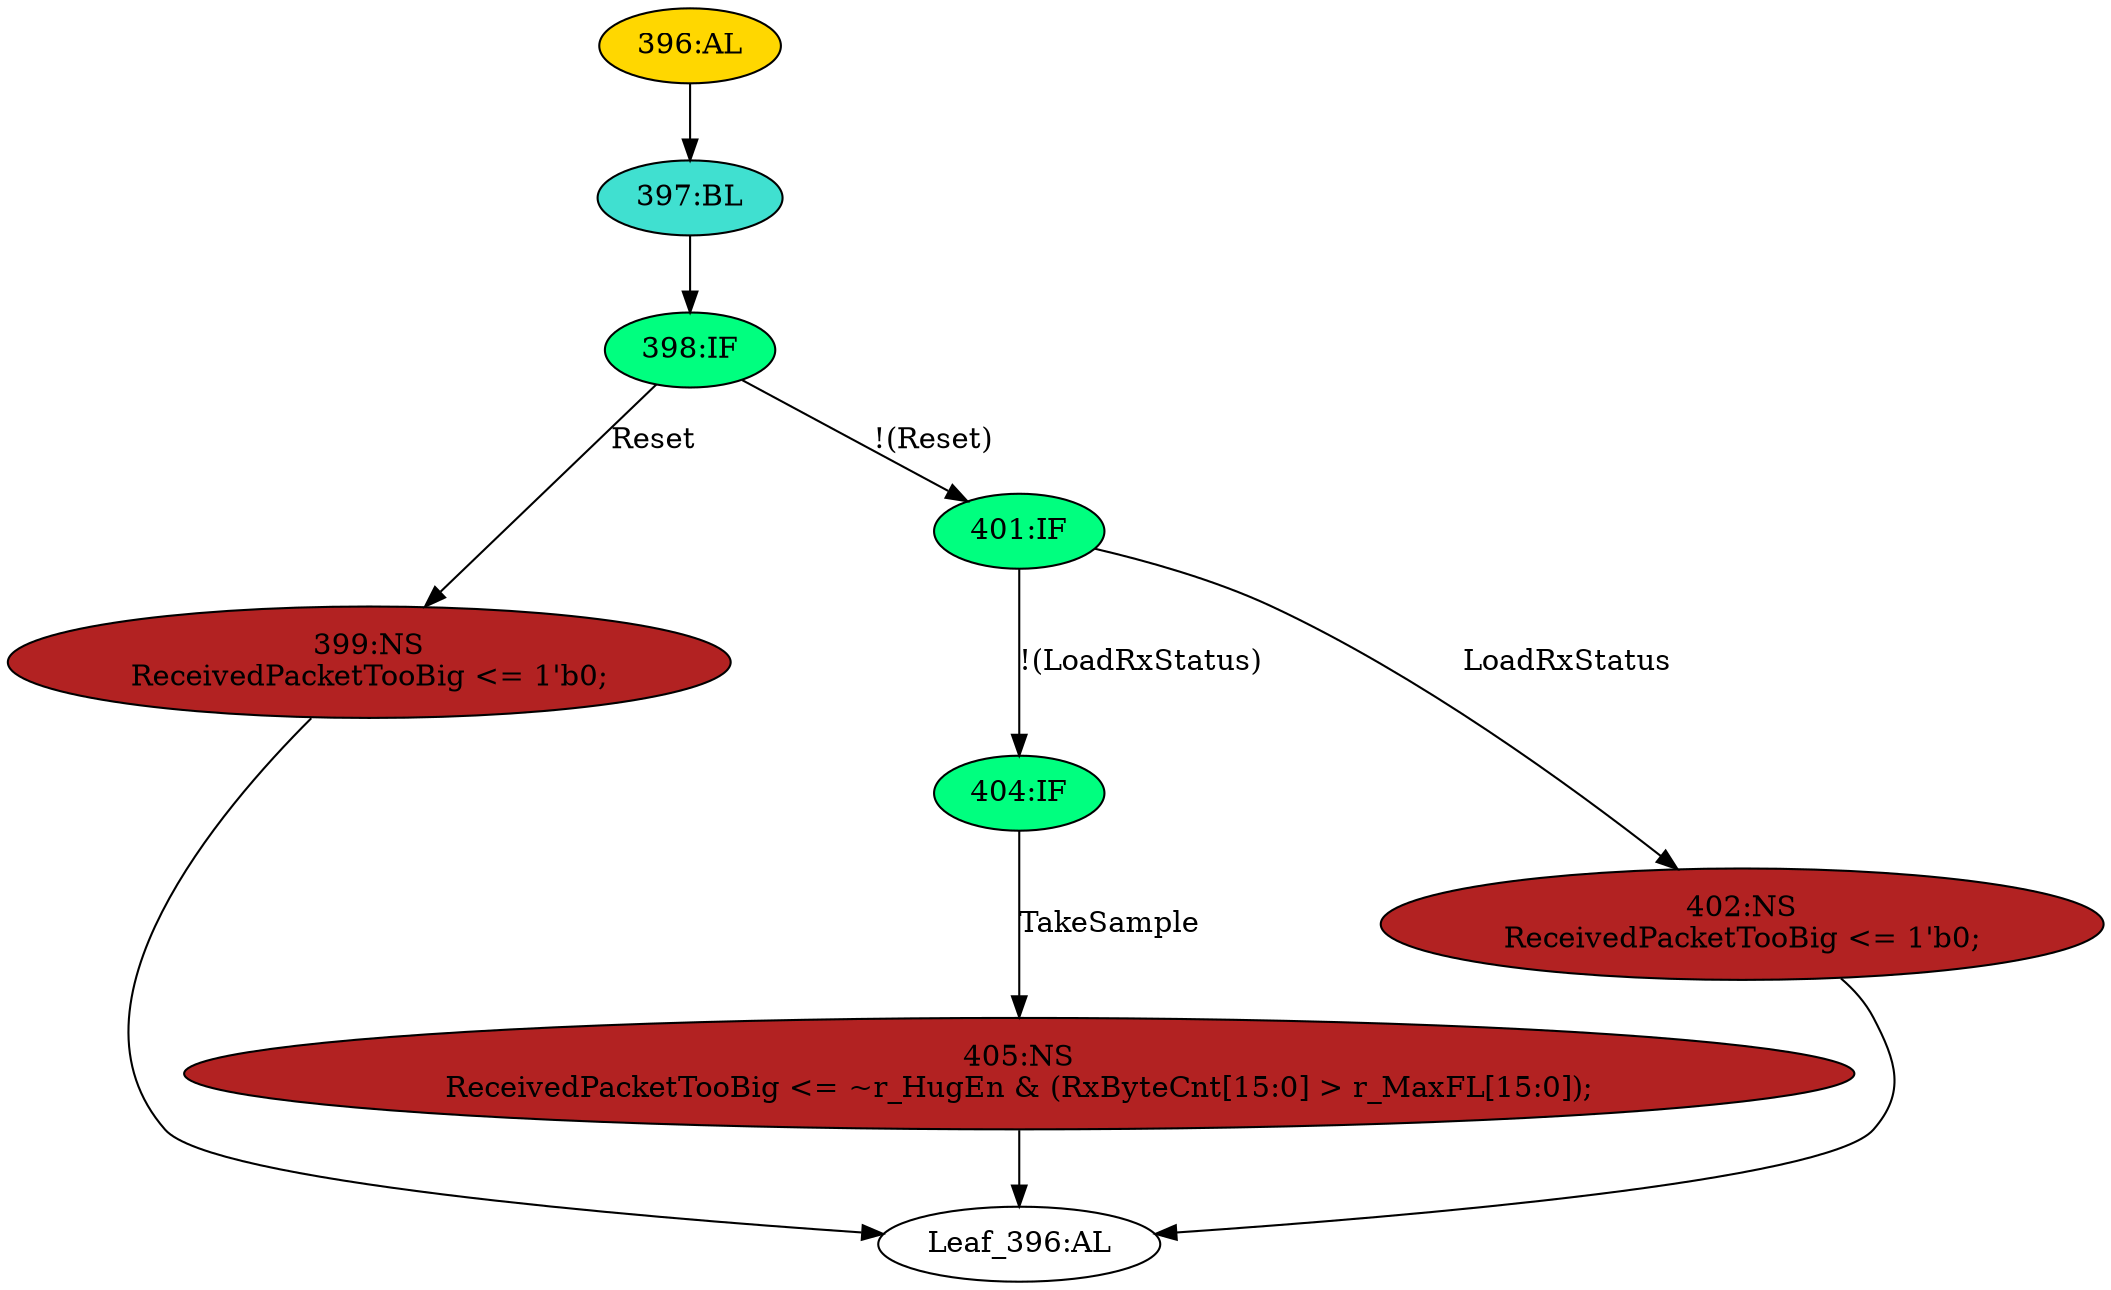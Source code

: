 strict digraph "" {
	node [label="\N"];
	"399:NS"	 [ast="<pyverilog.vparser.ast.NonblockingSubstitution object at 0x7f7882400cd0>",
		fillcolor=firebrick,
		label="399:NS
ReceivedPacketTooBig <= 1'b0;",
		statements="[<pyverilog.vparser.ast.NonblockingSubstitution object at 0x7f7882400cd0>]",
		style=filled,
		typ=NonblockingSubstitution];
	"Leaf_396:AL"	 [def_var="['ReceivedPacketTooBig']",
		label="Leaf_396:AL"];
	"399:NS" -> "Leaf_396:AL"	 [cond="[]",
		lineno=None];
	"404:IF"	 [ast="<pyverilog.vparser.ast.IfStatement object at 0x7f7882400e50>",
		fillcolor=springgreen,
		label="404:IF",
		statements="[]",
		style=filled,
		typ=IfStatement];
	"405:NS"	 [ast="<pyverilog.vparser.ast.NonblockingSubstitution object at 0x7f7882400e90>",
		fillcolor=firebrick,
		label="405:NS
ReceivedPacketTooBig <= ~r_HugEn & (RxByteCnt[15:0] > r_MaxFL[15:0]);",
		statements="[<pyverilog.vparser.ast.NonblockingSubstitution object at 0x7f7882400e90>]",
		style=filled,
		typ=NonblockingSubstitution];
	"404:IF" -> "405:NS"	 [cond="['TakeSample']",
		label=TakeSample,
		lineno=404];
	"402:NS"	 [ast="<pyverilog.vparser.ast.NonblockingSubstitution object at 0x7f7882385350>",
		fillcolor=firebrick,
		label="402:NS
ReceivedPacketTooBig <= 1'b0;",
		statements="[<pyverilog.vparser.ast.NonblockingSubstitution object at 0x7f7882385350>]",
		style=filled,
		typ=NonblockingSubstitution];
	"402:NS" -> "Leaf_396:AL"	 [cond="[]",
		lineno=None];
	"405:NS" -> "Leaf_396:AL"	 [cond="[]",
		lineno=None];
	"396:AL"	 [ast="<pyverilog.vparser.ast.Always object at 0x7f7882385510>",
		clk_sens=True,
		fillcolor=gold,
		label="396:AL",
		sens="['MRxClk', 'Reset']",
		statements="[]",
		style=filled,
		typ=Always,
		use_var="['Reset', 'LoadRxStatus', 'RxByteCnt', 'TakeSample', 'r_HugEn', 'r_MaxFL']"];
	"397:BL"	 [ast="<pyverilog.vparser.ast.Block object at 0x7f7882385690>",
		fillcolor=turquoise,
		label="397:BL",
		statements="[]",
		style=filled,
		typ=Block];
	"396:AL" -> "397:BL"	 [cond="[]",
		lineno=None];
	"401:IF"	 [ast="<pyverilog.vparser.ast.IfStatement object at 0x7f7882385710>",
		fillcolor=springgreen,
		label="401:IF",
		statements="[]",
		style=filled,
		typ=IfStatement];
	"401:IF" -> "404:IF"	 [cond="['LoadRxStatus']",
		label="!(LoadRxStatus)",
		lineno=401];
	"401:IF" -> "402:NS"	 [cond="['LoadRxStatus']",
		label=LoadRxStatus,
		lineno=401];
	"398:IF"	 [ast="<pyverilog.vparser.ast.IfStatement object at 0x7f78823856d0>",
		fillcolor=springgreen,
		label="398:IF",
		statements="[]",
		style=filled,
		typ=IfStatement];
	"397:BL" -> "398:IF"	 [cond="[]",
		lineno=None];
	"398:IF" -> "399:NS"	 [cond="['Reset']",
		label=Reset,
		lineno=398];
	"398:IF" -> "401:IF"	 [cond="['Reset']",
		label="!(Reset)",
		lineno=398];
}
